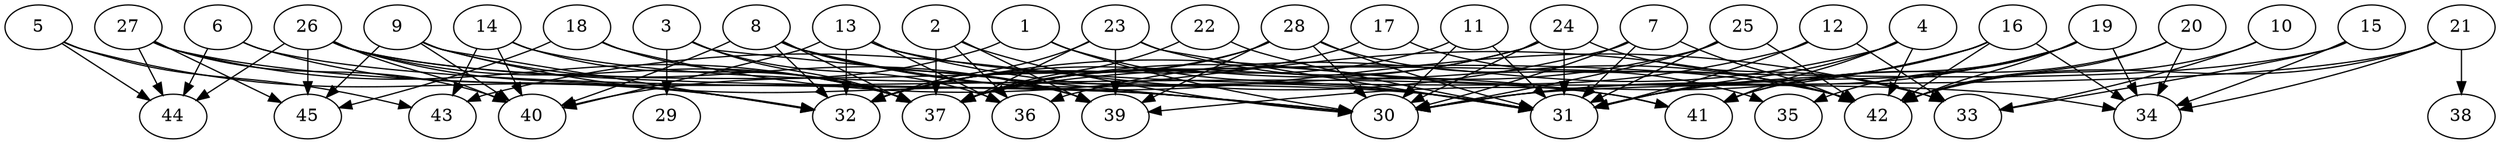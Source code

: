 // DAG automatically generated by daggen at Thu Oct  3 14:07:24 2019
// ./daggen --dot -n 45 --ccr 0.3 --fat 0.9 --regular 0.9 --density 0.5 --mindata 5242880 --maxdata 52428800 
digraph G {
  1 [size="110885547", alpha="0.13", expect_size="33265664"] 
  1 -> 30 [size ="33265664"]
  1 -> 31 [size ="33265664"]
  1 -> 40 [size ="33265664"]
  2 [size="34501973", alpha="0.04", expect_size="10350592"] 
  2 -> 30 [size ="10350592"]
  2 -> 36 [size ="10350592"]
  2 -> 37 [size ="10350592"]
  2 -> 39 [size ="10350592"]
  3 [size="57367893", alpha="0.14", expect_size="17210368"] 
  3 -> 29 [size ="17210368"]
  3 -> 30 [size ="17210368"]
  3 -> 36 [size ="17210368"]
  3 -> 37 [size ="17210368"]
  4 [size="97976320", alpha="0.09", expect_size="29392896"] 
  4 -> 31 [size ="29392896"]
  4 -> 36 [size ="29392896"]
  4 -> 41 [size ="29392896"]
  4 -> 42 [size ="29392896"]
  5 [size="82995200", alpha="0.18", expect_size="24898560"] 
  5 -> 32 [size ="24898560"]
  5 -> 43 [size ="24898560"]
  5 -> 44 [size ="24898560"]
  6 [size="63856640", alpha="0.09", expect_size="19156992"] 
  6 -> 30 [size ="19156992"]
  6 -> 32 [size ="19156992"]
  6 -> 44 [size ="19156992"]
  7 [size="46165333", alpha="0.18", expect_size="13849600"] 
  7 -> 30 [size ="13849600"]
  7 -> 31 [size ="13849600"]
  7 -> 42 [size ="13849600"]
  7 -> 43 [size ="13849600"]
  8 [size="98955947", alpha="0.06", expect_size="29686784"] 
  8 -> 31 [size ="29686784"]
  8 -> 32 [size ="29686784"]
  8 -> 33 [size ="29686784"]
  8 -> 37 [size ="29686784"]
  8 -> 39 [size ="29686784"]
  8 -> 40 [size ="29686784"]
  9 [size="29835947", alpha="0.02", expect_size="8950784"] 
  9 -> 30 [size ="8950784"]
  9 -> 32 [size ="8950784"]
  9 -> 39 [size ="8950784"]
  9 -> 40 [size ="8950784"]
  9 -> 45 [size ="8950784"]
  10 [size="161464320", alpha="0.07", expect_size="48439296"] 
  10 -> 33 [size ="48439296"]
  10 -> 42 [size ="48439296"]
  11 [size="49762987", alpha="0.04", expect_size="14928896"] 
  11 -> 30 [size ="14928896"]
  11 -> 31 [size ="14928896"]
  11 -> 37 [size ="14928896"]
  12 [size="150422187", alpha="0.07", expect_size="45126656"] 
  12 -> 31 [size ="45126656"]
  12 -> 32 [size ="45126656"]
  12 -> 33 [size ="45126656"]
  13 [size="24647680", alpha="0.11", expect_size="7394304"] 
  13 -> 32 [size ="7394304"]
  13 -> 34 [size ="7394304"]
  13 -> 36 [size ="7394304"]
  13 -> 40 [size ="7394304"]
  13 -> 41 [size ="7394304"]
  14 [size="131587413", alpha="0.02", expect_size="39476224"] 
  14 -> 31 [size ="39476224"]
  14 -> 37 [size ="39476224"]
  14 -> 40 [size ="39476224"]
  14 -> 43 [size ="39476224"]
  15 [size="48230400", alpha="0.07", expect_size="14469120"] 
  15 -> 33 [size ="14469120"]
  15 -> 34 [size ="14469120"]
  15 -> 37 [size ="14469120"]
  16 [size="31074987", alpha="0.03", expect_size="9322496"] 
  16 -> 30 [size ="9322496"]
  16 -> 31 [size ="9322496"]
  16 -> 34 [size ="9322496"]
  16 -> 39 [size ="9322496"]
  16 -> 42 [size ="9322496"]
  17 [size="105448107", alpha="0.14", expect_size="31634432"] 
  17 -> 32 [size ="31634432"]
  17 -> 42 [size ="31634432"]
  18 [size="92170240", alpha="0.04", expect_size="27651072"] 
  18 -> 37 [size ="27651072"]
  18 -> 42 [size ="27651072"]
  18 -> 45 [size ="27651072"]
  19 [size="137700693", alpha="0.19", expect_size="41310208"] 
  19 -> 30 [size ="41310208"]
  19 -> 31 [size ="41310208"]
  19 -> 34 [size ="41310208"]
  19 -> 35 [size ="41310208"]
  19 -> 41 [size ="41310208"]
  19 -> 42 [size ="41310208"]
  20 [size="149807787", alpha="0.05", expect_size="44942336"] 
  20 -> 34 [size ="44942336"]
  20 -> 41 [size ="44942336"]
  20 -> 42 [size ="44942336"]
  21 [size="47793493", alpha="0.04", expect_size="14338048"] 
  21 -> 30 [size ="14338048"]
  21 -> 34 [size ="14338048"]
  21 -> 38 [size ="14338048"]
  21 -> 42 [size ="14338048"]
  22 [size="81090560", alpha="0.04", expect_size="24327168"] 
  22 -> 31 [size ="24327168"]
  22 -> 37 [size ="24327168"]
  23 [size="135174827", alpha="0.10", expect_size="40552448"] 
  23 -> 31 [size ="40552448"]
  23 -> 32 [size ="40552448"]
  23 -> 37 [size ="40552448"]
  23 -> 39 [size ="40552448"]
  23 -> 42 [size ="40552448"]
  24 [size="62897493", alpha="0.05", expect_size="18869248"] 
  24 -> 30 [size ="18869248"]
  24 -> 31 [size ="18869248"]
  24 -> 32 [size ="18869248"]
  24 -> 33 [size ="18869248"]
  24 -> 37 [size ="18869248"]
  25 [size="82305707", alpha="0.09", expect_size="24691712"] 
  25 -> 30 [size ="24691712"]
  25 -> 31 [size ="24691712"]
  25 -> 37 [size ="24691712"]
  25 -> 42 [size ="24691712"]
  26 [size="139339093", alpha="0.19", expect_size="41801728"] 
  26 -> 30 [size ="41801728"]
  26 -> 32 [size ="41801728"]
  26 -> 37 [size ="41801728"]
  26 -> 40 [size ="41801728"]
  26 -> 42 [size ="41801728"]
  26 -> 44 [size ="41801728"]
  26 -> 45 [size ="41801728"]
  27 [size="161802240", alpha="0.13", expect_size="48540672"] 
  27 -> 37 [size ="48540672"]
  27 -> 40 [size ="48540672"]
  27 -> 41 [size ="48540672"]
  27 -> 44 [size ="48540672"]
  27 -> 45 [size ="48540672"]
  28 [size="114885973", alpha="0.17", expect_size="34465792"] 
  28 -> 30 [size ="34465792"]
  28 -> 31 [size ="34465792"]
  28 -> 32 [size ="34465792"]
  28 -> 35 [size ="34465792"]
  28 -> 37 [size ="34465792"]
  28 -> 39 [size ="34465792"]
  29 [size="143930027", alpha="0.03", expect_size="43179008"] 
  30 [size="134847147", alpha="0.07", expect_size="40454144"] 
  31 [size="18998613", alpha="0.15", expect_size="5699584"] 
  32 [size="47076693", alpha="0.20", expect_size="14123008"] 
  33 [size="78820693", alpha="0.05", expect_size="23646208"] 
  34 [size="154129067", alpha="0.06", expect_size="46238720"] 
  35 [size="38929067", alpha="0.10", expect_size="11678720"] 
  36 [size="113319253", alpha="0.16", expect_size="33995776"] 
  37 [size="109103787", alpha="0.13", expect_size="32731136"] 
  38 [size="54975147", alpha="0.20", expect_size="16492544"] 
  39 [size="32413013", alpha="0.02", expect_size="9723904"] 
  40 [size="53780480", alpha="0.00", expect_size="16134144"] 
  41 [size="105779200", alpha="0.03", expect_size="31733760"] 
  42 [size="63412907", alpha="0.14", expect_size="19023872"] 
  43 [size="59624107", alpha="0.19", expect_size="17887232"] 
  44 [size="101584213", alpha="0.11", expect_size="30475264"] 
  45 [size="146121387", alpha="0.11", expect_size="43836416"] 
}
